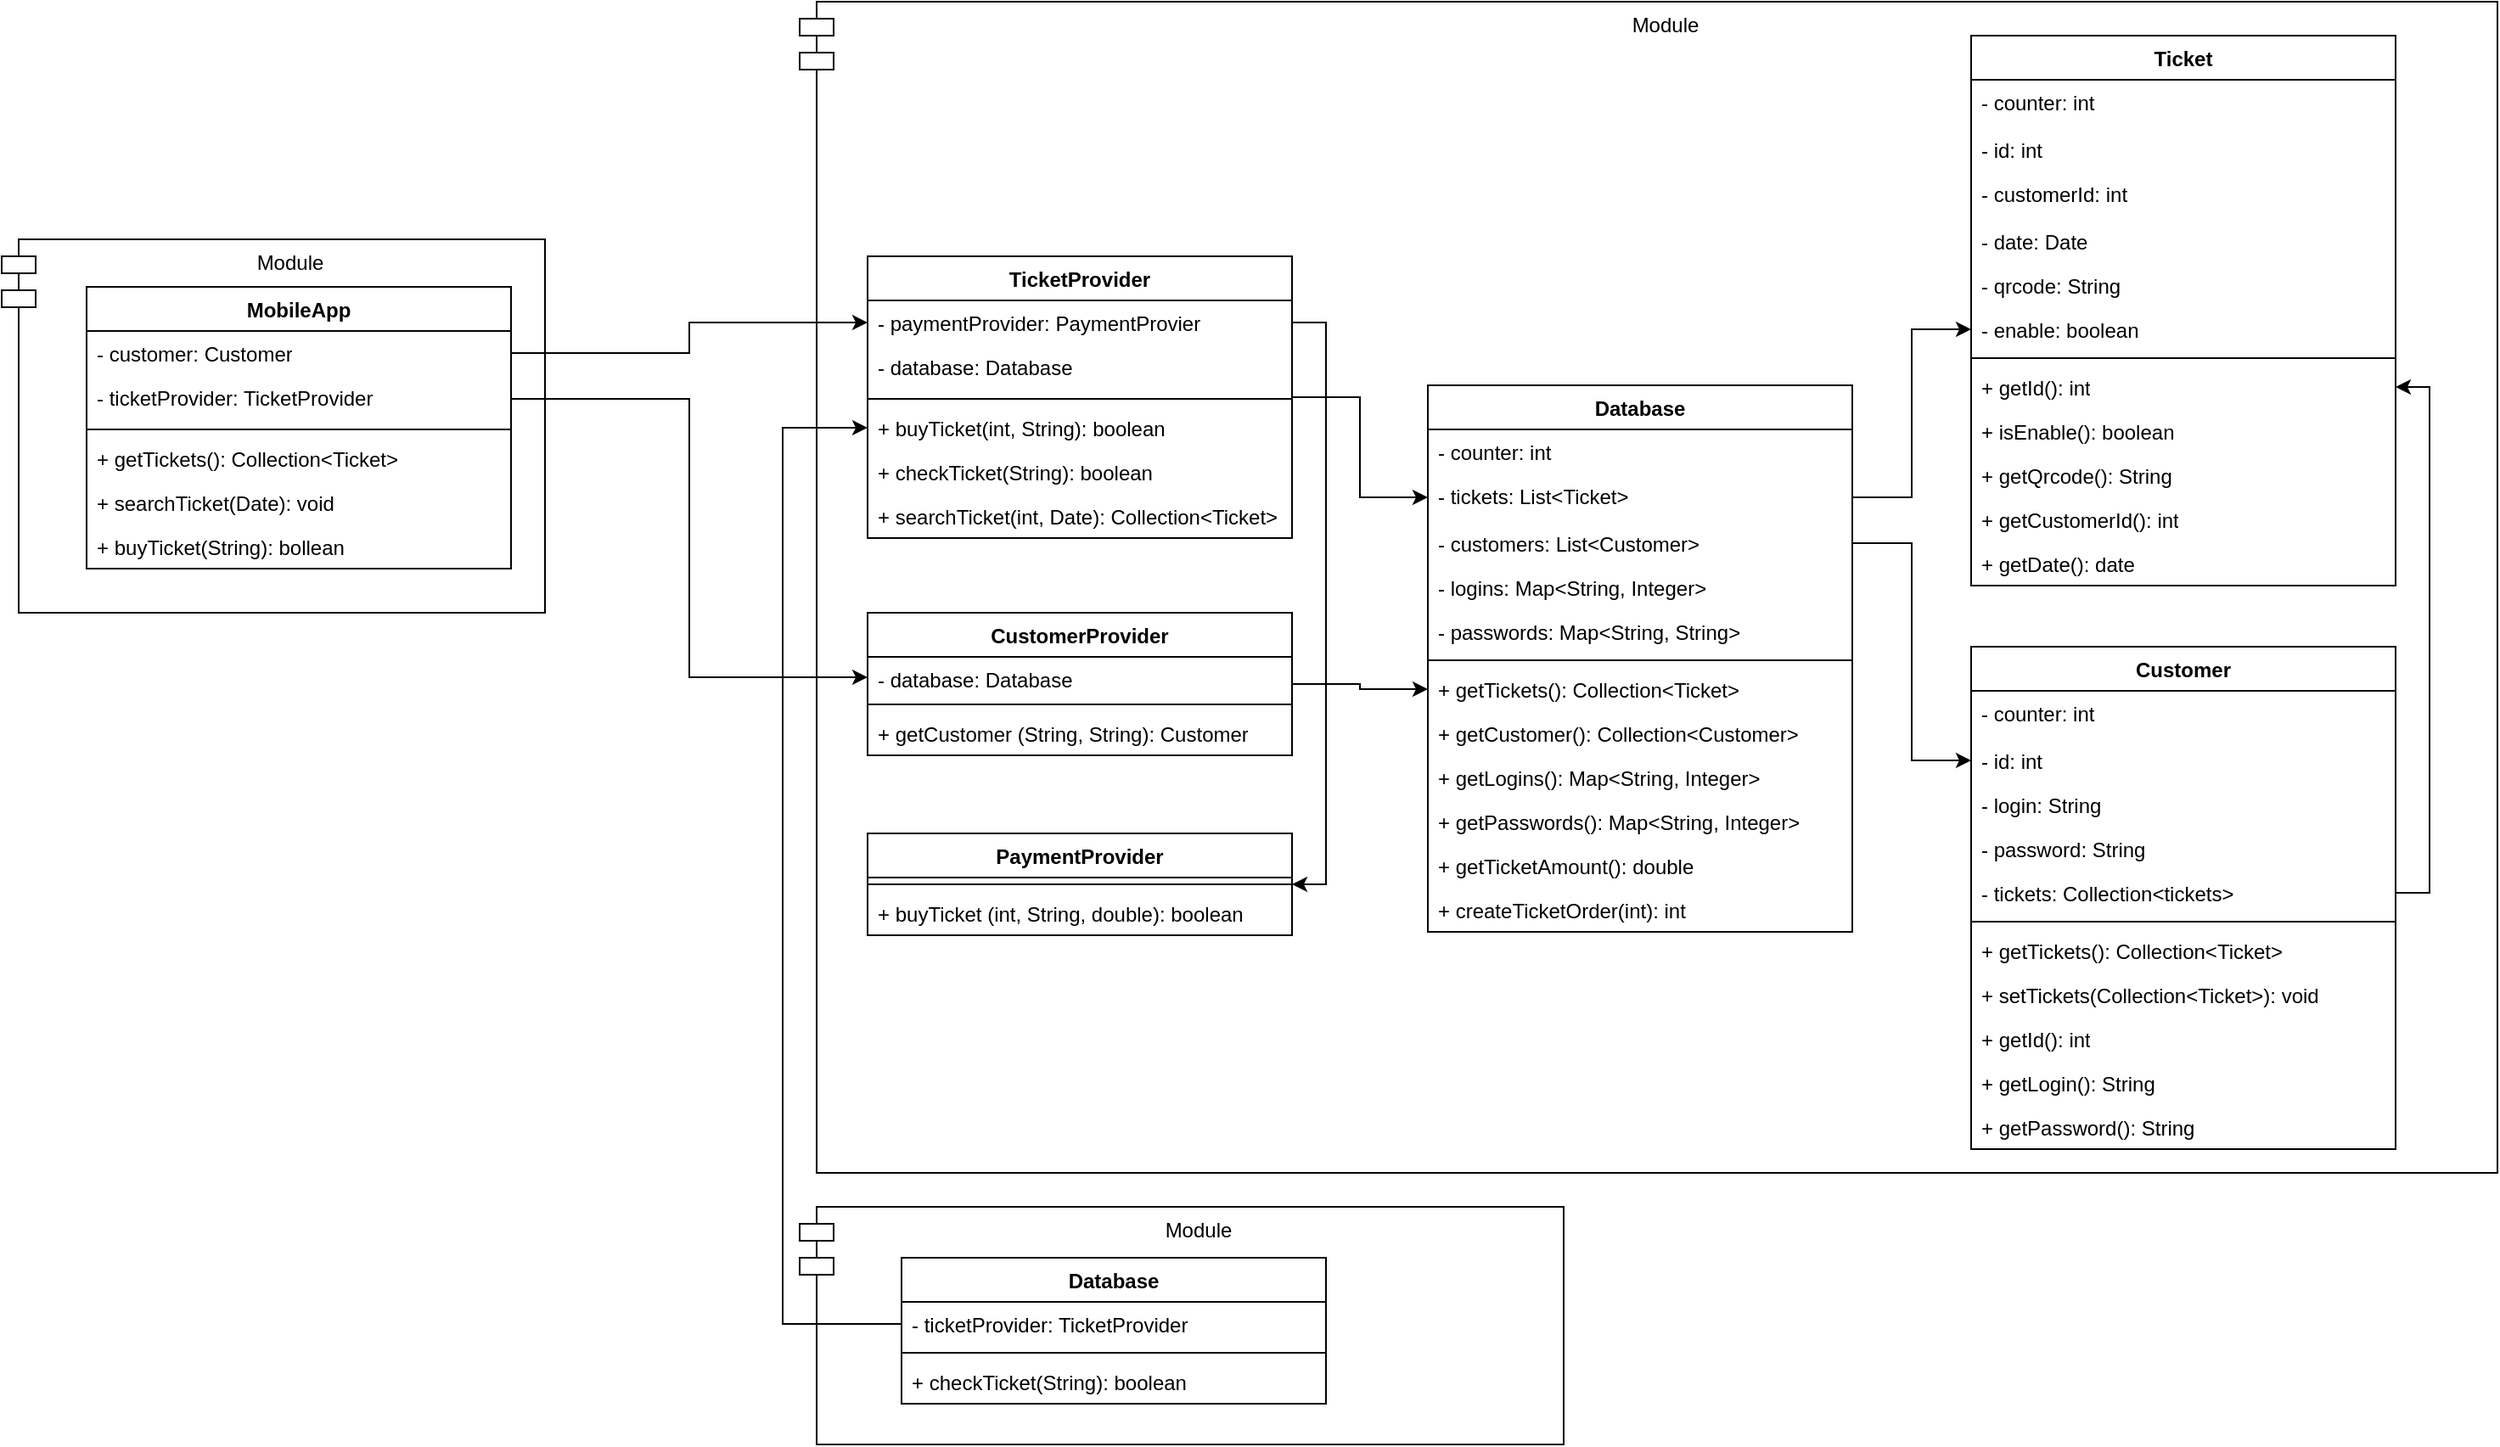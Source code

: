 <mxfile version="24.6.4" type="device">
  <diagram name="Страница — 1" id="zqIkVAcDakqeTEc9DJLS">
    <mxGraphModel dx="1611" dy="1867" grid="1" gridSize="10" guides="1" tooltips="1" connect="1" arrows="1" fold="1" page="1" pageScale="1" pageWidth="827" pageHeight="1169" math="0" shadow="0">
      <root>
        <mxCell id="0" />
        <mxCell id="1" parent="0" />
        <mxCell id="T_Wbyqtyos_EMi7U9pQF-1" value="Module" style="shape=module;align=left;spacingLeft=20;align=center;verticalAlign=top;whiteSpace=wrap;html=1;" parent="1" vertex="1">
          <mxGeometry x="510" y="-80" width="1000" height="690" as="geometry" />
        </mxCell>
        <mxCell id="T_Wbyqtyos_EMi7U9pQF-36" style="edgeStyle=orthogonalEdgeStyle;rounded=0;orthogonalLoop=1;jettySize=auto;html=1;entryX=0;entryY=0.5;entryDx=0;entryDy=0;" parent="1" source="T_Wbyqtyos_EMi7U9pQF-6" target="T_Wbyqtyos_EMi7U9pQF-26" edge="1">
          <mxGeometry relative="1" as="geometry" />
        </mxCell>
        <mxCell id="T_Wbyqtyos_EMi7U9pQF-6" value="TicketProvider" style="swimlane;fontStyle=1;align=center;verticalAlign=top;childLayout=stackLayout;horizontal=1;startSize=26;horizontalStack=0;resizeParent=1;resizeParentMax=0;resizeLast=0;collapsible=1;marginBottom=0;whiteSpace=wrap;html=1;" parent="1" vertex="1">
          <mxGeometry x="550" y="70" width="250" height="166" as="geometry" />
        </mxCell>
        <mxCell id="T_Wbyqtyos_EMi7U9pQF-10" value="- paymentProvider: PaymentProvier" style="text;strokeColor=none;fillColor=none;align=left;verticalAlign=top;spacingLeft=4;spacingRight=4;overflow=hidden;rotatable=0;points=[[0,0.5],[1,0.5]];portConstraint=eastwest;whiteSpace=wrap;html=1;" parent="T_Wbyqtyos_EMi7U9pQF-6" vertex="1">
          <mxGeometry y="26" width="250" height="26" as="geometry" />
        </mxCell>
        <mxCell id="T_Wbyqtyos_EMi7U9pQF-7" value="- database: Database" style="text;strokeColor=none;fillColor=none;align=left;verticalAlign=top;spacingLeft=4;spacingRight=4;overflow=hidden;rotatable=0;points=[[0,0.5],[1,0.5]];portConstraint=eastwest;whiteSpace=wrap;html=1;" parent="T_Wbyqtyos_EMi7U9pQF-6" vertex="1">
          <mxGeometry y="52" width="250" height="28" as="geometry" />
        </mxCell>
        <mxCell id="T_Wbyqtyos_EMi7U9pQF-8" value="" style="line;strokeWidth=1;fillColor=none;align=left;verticalAlign=middle;spacingTop=-1;spacingLeft=3;spacingRight=3;rotatable=0;labelPosition=right;points=[];portConstraint=eastwest;strokeColor=inherit;" parent="T_Wbyqtyos_EMi7U9pQF-6" vertex="1">
          <mxGeometry y="80" width="250" height="8" as="geometry" />
        </mxCell>
        <mxCell id="T_Wbyqtyos_EMi7U9pQF-12" value="+ buyTicket(int, String): boolean" style="text;strokeColor=none;fillColor=none;align=left;verticalAlign=top;spacingLeft=4;spacingRight=4;overflow=hidden;rotatable=0;points=[[0,0.5],[1,0.5]];portConstraint=eastwest;whiteSpace=wrap;html=1;" parent="T_Wbyqtyos_EMi7U9pQF-6" vertex="1">
          <mxGeometry y="88" width="250" height="26" as="geometry" />
        </mxCell>
        <mxCell id="T_Wbyqtyos_EMi7U9pQF-11" value="+ checkTicket(String): boolean" style="text;strokeColor=none;fillColor=none;align=left;verticalAlign=top;spacingLeft=4;spacingRight=4;overflow=hidden;rotatable=0;points=[[0,0.5],[1,0.5]];portConstraint=eastwest;whiteSpace=wrap;html=1;" parent="T_Wbyqtyos_EMi7U9pQF-6" vertex="1">
          <mxGeometry y="114" width="250" height="26" as="geometry" />
        </mxCell>
        <mxCell id="T_Wbyqtyos_EMi7U9pQF-9" value="+ searchTicket(int, Date): Collection&amp;lt;Ticket&amp;gt;" style="text;strokeColor=none;fillColor=none;align=left;verticalAlign=top;spacingLeft=4;spacingRight=4;overflow=hidden;rotatable=0;points=[[0,0.5],[1,0.5]];portConstraint=eastwest;whiteSpace=wrap;html=1;" parent="T_Wbyqtyos_EMi7U9pQF-6" vertex="1">
          <mxGeometry y="140" width="250" height="26" as="geometry" />
        </mxCell>
        <mxCell id="T_Wbyqtyos_EMi7U9pQF-37" style="edgeStyle=orthogonalEdgeStyle;rounded=0;orthogonalLoop=1;jettySize=auto;html=1;entryX=0;entryY=0.5;entryDx=0;entryDy=0;" parent="1" source="T_Wbyqtyos_EMi7U9pQF-13" target="T_Wbyqtyos_EMi7U9pQF-28" edge="1">
          <mxGeometry relative="1" as="geometry" />
        </mxCell>
        <mxCell id="T_Wbyqtyos_EMi7U9pQF-13" value="CustomerProvider" style="swimlane;fontStyle=1;align=center;verticalAlign=top;childLayout=stackLayout;horizontal=1;startSize=26;horizontalStack=0;resizeParent=1;resizeParentMax=0;resizeLast=0;collapsible=1;marginBottom=0;whiteSpace=wrap;html=1;" parent="1" vertex="1">
          <mxGeometry x="550" y="280" width="250" height="84" as="geometry" />
        </mxCell>
        <mxCell id="T_Wbyqtyos_EMi7U9pQF-15" value="- database: Database" style="text;strokeColor=none;fillColor=none;align=left;verticalAlign=top;spacingLeft=4;spacingRight=4;overflow=hidden;rotatable=0;points=[[0,0.5],[1,0.5]];portConstraint=eastwest;whiteSpace=wrap;html=1;" parent="T_Wbyqtyos_EMi7U9pQF-13" vertex="1">
          <mxGeometry y="26" width="250" height="24" as="geometry" />
        </mxCell>
        <mxCell id="T_Wbyqtyos_EMi7U9pQF-16" value="" style="line;strokeWidth=1;fillColor=none;align=left;verticalAlign=middle;spacingTop=-1;spacingLeft=3;spacingRight=3;rotatable=0;labelPosition=right;points=[];portConstraint=eastwest;strokeColor=inherit;" parent="T_Wbyqtyos_EMi7U9pQF-13" vertex="1">
          <mxGeometry y="50" width="250" height="8" as="geometry" />
        </mxCell>
        <mxCell id="T_Wbyqtyos_EMi7U9pQF-17" value="+ getCustomer (String, String): Customer" style="text;strokeColor=none;fillColor=none;align=left;verticalAlign=top;spacingLeft=4;spacingRight=4;overflow=hidden;rotatable=0;points=[[0,0.5],[1,0.5]];portConstraint=eastwest;whiteSpace=wrap;html=1;" parent="T_Wbyqtyos_EMi7U9pQF-13" vertex="1">
          <mxGeometry y="58" width="250" height="26" as="geometry" />
        </mxCell>
        <mxCell id="T_Wbyqtyos_EMi7U9pQF-20" value="PaymentProvider" style="swimlane;fontStyle=1;align=center;verticalAlign=top;childLayout=stackLayout;horizontal=1;startSize=26;horizontalStack=0;resizeParent=1;resizeParentMax=0;resizeLast=0;collapsible=1;marginBottom=0;whiteSpace=wrap;html=1;" parent="1" vertex="1">
          <mxGeometry x="550" y="410" width="250" height="60" as="geometry" />
        </mxCell>
        <mxCell id="T_Wbyqtyos_EMi7U9pQF-22" value="" style="line;strokeWidth=1;fillColor=none;align=left;verticalAlign=middle;spacingTop=-1;spacingLeft=3;spacingRight=3;rotatable=0;labelPosition=right;points=[];portConstraint=eastwest;strokeColor=inherit;" parent="T_Wbyqtyos_EMi7U9pQF-20" vertex="1">
          <mxGeometry y="26" width="250" height="8" as="geometry" />
        </mxCell>
        <mxCell id="T_Wbyqtyos_EMi7U9pQF-23" value="+ buyTicket (int, String, double): boolean" style="text;strokeColor=none;fillColor=none;align=left;verticalAlign=top;spacingLeft=4;spacingRight=4;overflow=hidden;rotatable=0;points=[[0,0.5],[1,0.5]];portConstraint=eastwest;whiteSpace=wrap;html=1;" parent="T_Wbyqtyos_EMi7U9pQF-20" vertex="1">
          <mxGeometry y="34" width="250" height="26" as="geometry" />
        </mxCell>
        <mxCell id="T_Wbyqtyos_EMi7U9pQF-24" value="Database" style="swimlane;fontStyle=1;align=center;verticalAlign=top;childLayout=stackLayout;horizontal=1;startSize=26;horizontalStack=0;resizeParent=1;resizeParentMax=0;resizeLast=0;collapsible=1;marginBottom=0;whiteSpace=wrap;html=1;" parent="1" vertex="1">
          <mxGeometry x="880" y="146" width="250" height="322" as="geometry">
            <mxRectangle x="880" y="146" width="90" height="30" as="alternateBounds" />
          </mxGeometry>
        </mxCell>
        <mxCell id="T_Wbyqtyos_EMi7U9pQF-25" value="- counter: int" style="text;strokeColor=none;fillColor=none;align=left;verticalAlign=top;spacingLeft=4;spacingRight=4;overflow=hidden;rotatable=0;points=[[0,0.5],[1,0.5]];portConstraint=eastwest;whiteSpace=wrap;html=1;" parent="T_Wbyqtyos_EMi7U9pQF-24" vertex="1">
          <mxGeometry y="26" width="250" height="26" as="geometry" />
        </mxCell>
        <mxCell id="T_Wbyqtyos_EMi7U9pQF-26" value="- tickets: List&amp;lt;Ticket&amp;gt;" style="text;strokeColor=none;fillColor=none;align=left;verticalAlign=top;spacingLeft=4;spacingRight=4;overflow=hidden;rotatable=0;points=[[0,0.5],[1,0.5]];portConstraint=eastwest;whiteSpace=wrap;html=1;" parent="T_Wbyqtyos_EMi7U9pQF-24" vertex="1">
          <mxGeometry y="52" width="250" height="28" as="geometry" />
        </mxCell>
        <mxCell id="T_Wbyqtyos_EMi7U9pQF-32" value="- customers: List&amp;lt;Customer&amp;gt;" style="text;strokeColor=none;fillColor=none;align=left;verticalAlign=top;spacingLeft=4;spacingRight=4;overflow=hidden;rotatable=0;points=[[0,0.5],[1,0.5]];portConstraint=eastwest;whiteSpace=wrap;html=1;" parent="T_Wbyqtyos_EMi7U9pQF-24" vertex="1">
          <mxGeometry y="80" width="250" height="26" as="geometry" />
        </mxCell>
        <mxCell id="o9EjNWiGaZ56FwfEbXAb-2" value="- logins: Map&amp;lt;String, Integer&amp;gt;" style="text;strokeColor=none;fillColor=none;align=left;verticalAlign=top;spacingLeft=4;spacingRight=4;overflow=hidden;rotatable=0;points=[[0,0.5],[1,0.5]];portConstraint=eastwest;whiteSpace=wrap;html=1;" vertex="1" parent="T_Wbyqtyos_EMi7U9pQF-24">
          <mxGeometry y="106" width="250" height="26" as="geometry" />
        </mxCell>
        <mxCell id="o9EjNWiGaZ56FwfEbXAb-3" value="- passwords: Map&amp;lt;String, String&amp;gt;" style="text;strokeColor=none;fillColor=none;align=left;verticalAlign=top;spacingLeft=4;spacingRight=4;overflow=hidden;rotatable=0;points=[[0,0.5],[1,0.5]];portConstraint=eastwest;whiteSpace=wrap;html=1;" vertex="1" parent="T_Wbyqtyos_EMi7U9pQF-24">
          <mxGeometry y="132" width="250" height="26" as="geometry" />
        </mxCell>
        <mxCell id="T_Wbyqtyos_EMi7U9pQF-27" value="" style="line;strokeWidth=1;fillColor=none;align=left;verticalAlign=middle;spacingTop=-1;spacingLeft=3;spacingRight=3;rotatable=0;labelPosition=right;points=[];portConstraint=eastwest;strokeColor=inherit;" parent="T_Wbyqtyos_EMi7U9pQF-24" vertex="1">
          <mxGeometry y="158" width="250" height="8" as="geometry" />
        </mxCell>
        <mxCell id="T_Wbyqtyos_EMi7U9pQF-28" value="+ getTickets(): Collection&amp;lt;Ticket&amp;gt;" style="text;strokeColor=none;fillColor=none;align=left;verticalAlign=top;spacingLeft=4;spacingRight=4;overflow=hidden;rotatable=0;points=[[0,0.5],[1,0.5]];portConstraint=eastwest;whiteSpace=wrap;html=1;" parent="T_Wbyqtyos_EMi7U9pQF-24" vertex="1">
          <mxGeometry y="166" width="250" height="26" as="geometry" />
        </mxCell>
        <mxCell id="T_Wbyqtyos_EMi7U9pQF-29" value="+ getCustomer(): Collection&amp;lt;Customer&amp;gt;" style="text;strokeColor=none;fillColor=none;align=left;verticalAlign=top;spacingLeft=4;spacingRight=4;overflow=hidden;rotatable=0;points=[[0,0.5],[1,0.5]];portConstraint=eastwest;whiteSpace=wrap;html=1;" parent="T_Wbyqtyos_EMi7U9pQF-24" vertex="1">
          <mxGeometry y="192" width="250" height="26" as="geometry" />
        </mxCell>
        <mxCell id="o9EjNWiGaZ56FwfEbXAb-4" value="+ getLogins(): Map&amp;lt;String, Integer&amp;gt;" style="text;strokeColor=none;fillColor=none;align=left;verticalAlign=top;spacingLeft=4;spacingRight=4;overflow=hidden;rotatable=0;points=[[0,0.5],[1,0.5]];portConstraint=eastwest;whiteSpace=wrap;html=1;" vertex="1" parent="T_Wbyqtyos_EMi7U9pQF-24">
          <mxGeometry y="218" width="250" height="26" as="geometry" />
        </mxCell>
        <mxCell id="o9EjNWiGaZ56FwfEbXAb-5" value="+ getPasswords(): Map&amp;lt;String, Integer&amp;gt;" style="text;strokeColor=none;fillColor=none;align=left;verticalAlign=top;spacingLeft=4;spacingRight=4;overflow=hidden;rotatable=0;points=[[0,0.5],[1,0.5]];portConstraint=eastwest;whiteSpace=wrap;html=1;" vertex="1" parent="T_Wbyqtyos_EMi7U9pQF-24">
          <mxGeometry y="244" width="250" height="26" as="geometry" />
        </mxCell>
        <mxCell id="T_Wbyqtyos_EMi7U9pQF-30" value="+ getTicketAmount(): double" style="text;strokeColor=none;fillColor=none;align=left;verticalAlign=top;spacingLeft=4;spacingRight=4;overflow=hidden;rotatable=0;points=[[0,0.5],[1,0.5]];portConstraint=eastwest;whiteSpace=wrap;html=1;" parent="T_Wbyqtyos_EMi7U9pQF-24" vertex="1">
          <mxGeometry y="270" width="250" height="26" as="geometry" />
        </mxCell>
        <mxCell id="T_Wbyqtyos_EMi7U9pQF-33" value="+ createTicketOrder(int): int" style="text;strokeColor=none;fillColor=none;align=left;verticalAlign=top;spacingLeft=4;spacingRight=4;overflow=hidden;rotatable=0;points=[[0,0.5],[1,0.5]];portConstraint=eastwest;whiteSpace=wrap;html=1;" parent="T_Wbyqtyos_EMi7U9pQF-24" vertex="1">
          <mxGeometry y="296" width="250" height="26" as="geometry" />
        </mxCell>
        <mxCell id="T_Wbyqtyos_EMi7U9pQF-40" style="edgeStyle=orthogonalEdgeStyle;rounded=0;orthogonalLoop=1;jettySize=auto;html=1;exitX=1;exitY=0.5;exitDx=0;exitDy=0;entryX=1;entryY=0.5;entryDx=0;entryDy=0;" parent="1" source="T_Wbyqtyos_EMi7U9pQF-10" target="T_Wbyqtyos_EMi7U9pQF-20" edge="1">
          <mxGeometry relative="1" as="geometry" />
        </mxCell>
        <mxCell id="T_Wbyqtyos_EMi7U9pQF-51" value="Module" style="shape=module;align=left;spacingLeft=20;align=center;verticalAlign=top;whiteSpace=wrap;html=1;" parent="1" vertex="1">
          <mxGeometry x="510" y="630" width="450" height="140" as="geometry" />
        </mxCell>
        <mxCell id="T_Wbyqtyos_EMi7U9pQF-52" value="Database" style="swimlane;fontStyle=1;align=center;verticalAlign=top;childLayout=stackLayout;horizontal=1;startSize=26;horizontalStack=0;resizeParent=1;resizeParentMax=0;resizeLast=0;collapsible=1;marginBottom=0;whiteSpace=wrap;html=1;" parent="1" vertex="1">
          <mxGeometry x="570" y="660" width="250" height="86" as="geometry" />
        </mxCell>
        <mxCell id="T_Wbyqtyos_EMi7U9pQF-53" value="- ticketProvider: TicketProvider" style="text;strokeColor=none;fillColor=none;align=left;verticalAlign=top;spacingLeft=4;spacingRight=4;overflow=hidden;rotatable=0;points=[[0,0.5],[1,0.5]];portConstraint=eastwest;whiteSpace=wrap;html=1;" parent="T_Wbyqtyos_EMi7U9pQF-52" vertex="1">
          <mxGeometry y="26" width="250" height="26" as="geometry" />
        </mxCell>
        <mxCell id="T_Wbyqtyos_EMi7U9pQF-56" value="" style="line;strokeWidth=1;fillColor=none;align=left;verticalAlign=middle;spacingTop=-1;spacingLeft=3;spacingRight=3;rotatable=0;labelPosition=right;points=[];portConstraint=eastwest;strokeColor=inherit;" parent="T_Wbyqtyos_EMi7U9pQF-52" vertex="1">
          <mxGeometry y="52" width="250" height="8" as="geometry" />
        </mxCell>
        <mxCell id="T_Wbyqtyos_EMi7U9pQF-57" value="+ checkTicket(String): boolean" style="text;strokeColor=none;fillColor=none;align=left;verticalAlign=top;spacingLeft=4;spacingRight=4;overflow=hidden;rotatable=0;points=[[0,0.5],[1,0.5]];portConstraint=eastwest;whiteSpace=wrap;html=1;" parent="T_Wbyqtyos_EMi7U9pQF-52" vertex="1">
          <mxGeometry y="60" width="250" height="26" as="geometry" />
        </mxCell>
        <mxCell id="T_Wbyqtyos_EMi7U9pQF-61" style="edgeStyle=orthogonalEdgeStyle;rounded=0;orthogonalLoop=1;jettySize=auto;html=1;exitX=0;exitY=0.5;exitDx=0;exitDy=0;entryX=0;entryY=0.5;entryDx=0;entryDy=0;" parent="1" source="T_Wbyqtyos_EMi7U9pQF-53" target="T_Wbyqtyos_EMi7U9pQF-12" edge="1">
          <mxGeometry relative="1" as="geometry">
            <Array as="points">
              <mxPoint x="500" y="699" />
              <mxPoint x="500" y="171" />
            </Array>
          </mxGeometry>
        </mxCell>
        <mxCell id="T_Wbyqtyos_EMi7U9pQF-62" value="Module" style="shape=module;align=left;spacingLeft=20;align=center;verticalAlign=top;whiteSpace=wrap;html=1;" parent="1" vertex="1">
          <mxGeometry x="40" y="60" width="320" height="220" as="geometry" />
        </mxCell>
        <mxCell id="T_Wbyqtyos_EMi7U9pQF-63" value="MobileApp" style="swimlane;fontStyle=1;align=center;verticalAlign=top;childLayout=stackLayout;horizontal=1;startSize=26;horizontalStack=0;resizeParent=1;resizeParentMax=0;resizeLast=0;collapsible=1;marginBottom=0;whiteSpace=wrap;html=1;" parent="1" vertex="1">
          <mxGeometry x="90" y="88" width="250" height="166" as="geometry" />
        </mxCell>
        <mxCell id="T_Wbyqtyos_EMi7U9pQF-64" value="- customer: Customer" style="text;strokeColor=none;fillColor=none;align=left;verticalAlign=top;spacingLeft=4;spacingRight=4;overflow=hidden;rotatable=0;points=[[0,0.5],[1,0.5]];portConstraint=eastwest;whiteSpace=wrap;html=1;" parent="T_Wbyqtyos_EMi7U9pQF-63" vertex="1">
          <mxGeometry y="26" width="250" height="26" as="geometry" />
        </mxCell>
        <mxCell id="T_Wbyqtyos_EMi7U9pQF-65" value="- ticketProvider: TicketProvider" style="text;strokeColor=none;fillColor=none;align=left;verticalAlign=top;spacingLeft=4;spacingRight=4;overflow=hidden;rotatable=0;points=[[0,0.5],[1,0.5]];portConstraint=eastwest;whiteSpace=wrap;html=1;" parent="T_Wbyqtyos_EMi7U9pQF-63" vertex="1">
          <mxGeometry y="52" width="250" height="28" as="geometry" />
        </mxCell>
        <mxCell id="T_Wbyqtyos_EMi7U9pQF-67" value="" style="line;strokeWidth=1;fillColor=none;align=left;verticalAlign=middle;spacingTop=-1;spacingLeft=3;spacingRight=3;rotatable=0;labelPosition=right;points=[];portConstraint=eastwest;strokeColor=inherit;" parent="T_Wbyqtyos_EMi7U9pQF-63" vertex="1">
          <mxGeometry y="80" width="250" height="8" as="geometry" />
        </mxCell>
        <mxCell id="T_Wbyqtyos_EMi7U9pQF-68" value="+ getTickets(): Collection&amp;lt;Ticket&amp;gt;" style="text;strokeColor=none;fillColor=none;align=left;verticalAlign=top;spacingLeft=4;spacingRight=4;overflow=hidden;rotatable=0;points=[[0,0.5],[1,0.5]];portConstraint=eastwest;whiteSpace=wrap;html=1;" parent="T_Wbyqtyos_EMi7U9pQF-63" vertex="1">
          <mxGeometry y="88" width="250" height="26" as="geometry" />
        </mxCell>
        <mxCell id="T_Wbyqtyos_EMi7U9pQF-69" value="+ searchTicket(Date): void" style="text;strokeColor=none;fillColor=none;align=left;verticalAlign=top;spacingLeft=4;spacingRight=4;overflow=hidden;rotatable=0;points=[[0,0.5],[1,0.5]];portConstraint=eastwest;whiteSpace=wrap;html=1;" parent="T_Wbyqtyos_EMi7U9pQF-63" vertex="1">
          <mxGeometry y="114" width="250" height="26" as="geometry" />
        </mxCell>
        <mxCell id="T_Wbyqtyos_EMi7U9pQF-70" value="+ buyTicket(String): bollean" style="text;strokeColor=none;fillColor=none;align=left;verticalAlign=top;spacingLeft=4;spacingRight=4;overflow=hidden;rotatable=0;points=[[0,0.5],[1,0.5]];portConstraint=eastwest;whiteSpace=wrap;html=1;" parent="T_Wbyqtyos_EMi7U9pQF-63" vertex="1">
          <mxGeometry y="140" width="250" height="26" as="geometry" />
        </mxCell>
        <mxCell id="T_Wbyqtyos_EMi7U9pQF-71" style="edgeStyle=orthogonalEdgeStyle;rounded=0;orthogonalLoop=1;jettySize=auto;html=1;exitX=1;exitY=0.5;exitDx=0;exitDy=0;entryX=0;entryY=0.5;entryDx=0;entryDy=0;" parent="1" source="T_Wbyqtyos_EMi7U9pQF-64" target="T_Wbyqtyos_EMi7U9pQF-10" edge="1">
          <mxGeometry relative="1" as="geometry" />
        </mxCell>
        <mxCell id="T_Wbyqtyos_EMi7U9pQF-72" style="edgeStyle=orthogonalEdgeStyle;rounded=0;orthogonalLoop=1;jettySize=auto;html=1;exitX=1;exitY=0.5;exitDx=0;exitDy=0;entryX=0;entryY=0.5;entryDx=0;entryDy=0;" parent="1" source="T_Wbyqtyos_EMi7U9pQF-65" target="T_Wbyqtyos_EMi7U9pQF-15" edge="1">
          <mxGeometry relative="1" as="geometry" />
        </mxCell>
        <mxCell id="T_Wbyqtyos_EMi7U9pQF-73" value="Ticket" style="swimlane;fontStyle=1;align=center;verticalAlign=top;childLayout=stackLayout;horizontal=1;startSize=26;horizontalStack=0;resizeParent=1;resizeParentMax=0;resizeLast=0;collapsible=1;marginBottom=0;whiteSpace=wrap;html=1;" parent="1" vertex="1">
          <mxGeometry x="1200" y="-60" width="250" height="324" as="geometry" />
        </mxCell>
        <mxCell id="T_Wbyqtyos_EMi7U9pQF-84" value="- counter: int" style="text;strokeColor=none;fillColor=none;align=left;verticalAlign=top;spacingLeft=4;spacingRight=4;overflow=hidden;rotatable=0;points=[[0,0.5],[1,0.5]];portConstraint=eastwest;whiteSpace=wrap;html=1;" parent="T_Wbyqtyos_EMi7U9pQF-73" vertex="1">
          <mxGeometry y="26" width="250" height="28" as="geometry" />
        </mxCell>
        <mxCell id="T_Wbyqtyos_EMi7U9pQF-74" value="- id: int" style="text;strokeColor=none;fillColor=none;align=left;verticalAlign=top;spacingLeft=4;spacingRight=4;overflow=hidden;rotatable=0;points=[[0,0.5],[1,0.5]];portConstraint=eastwest;whiteSpace=wrap;html=1;" parent="T_Wbyqtyos_EMi7U9pQF-73" vertex="1">
          <mxGeometry y="54" width="250" height="26" as="geometry" />
        </mxCell>
        <mxCell id="T_Wbyqtyos_EMi7U9pQF-75" value="- customerId: int" style="text;strokeColor=none;fillColor=none;align=left;verticalAlign=top;spacingLeft=4;spacingRight=4;overflow=hidden;rotatable=0;points=[[0,0.5],[1,0.5]];portConstraint=eastwest;whiteSpace=wrap;html=1;" parent="T_Wbyqtyos_EMi7U9pQF-73" vertex="1">
          <mxGeometry y="80" width="250" height="28" as="geometry" />
        </mxCell>
        <mxCell id="T_Wbyqtyos_EMi7U9pQF-76" value="- date: Date" style="text;strokeColor=none;fillColor=none;align=left;verticalAlign=top;spacingLeft=4;spacingRight=4;overflow=hidden;rotatable=0;points=[[0,0.5],[1,0.5]];portConstraint=eastwest;whiteSpace=wrap;html=1;" parent="T_Wbyqtyos_EMi7U9pQF-73" vertex="1">
          <mxGeometry y="108" width="250" height="26" as="geometry" />
        </mxCell>
        <mxCell id="T_Wbyqtyos_EMi7U9pQF-93" value="- qrcode: String" style="text;strokeColor=none;fillColor=none;align=left;verticalAlign=top;spacingLeft=4;spacingRight=4;overflow=hidden;rotatable=0;points=[[0,0.5],[1,0.5]];portConstraint=eastwest;whiteSpace=wrap;html=1;" parent="T_Wbyqtyos_EMi7U9pQF-73" vertex="1">
          <mxGeometry y="134" width="250" height="26" as="geometry" />
        </mxCell>
        <mxCell id="T_Wbyqtyos_EMi7U9pQF-92" value="- enable: boolean" style="text;strokeColor=none;fillColor=none;align=left;verticalAlign=top;spacingLeft=4;spacingRight=4;overflow=hidden;rotatable=0;points=[[0,0.5],[1,0.5]];portConstraint=eastwest;whiteSpace=wrap;html=1;" parent="T_Wbyqtyos_EMi7U9pQF-73" vertex="1">
          <mxGeometry y="160" width="250" height="26" as="geometry" />
        </mxCell>
        <mxCell id="T_Wbyqtyos_EMi7U9pQF-77" value="" style="line;strokeWidth=1;fillColor=none;align=left;verticalAlign=middle;spacingTop=-1;spacingLeft=3;spacingRight=3;rotatable=0;labelPosition=right;points=[];portConstraint=eastwest;strokeColor=inherit;" parent="T_Wbyqtyos_EMi7U9pQF-73" vertex="1">
          <mxGeometry y="186" width="250" height="8" as="geometry" />
        </mxCell>
        <mxCell id="T_Wbyqtyos_EMi7U9pQF-78" value="+ getId(): int" style="text;strokeColor=none;fillColor=none;align=left;verticalAlign=top;spacingLeft=4;spacingRight=4;overflow=hidden;rotatable=0;points=[[0,0.5],[1,0.5]];portConstraint=eastwest;whiteSpace=wrap;html=1;" parent="T_Wbyqtyos_EMi7U9pQF-73" vertex="1">
          <mxGeometry y="194" width="250" height="26" as="geometry" />
        </mxCell>
        <mxCell id="T_Wbyqtyos_EMi7U9pQF-94" value="+ isEnable(): boolean" style="text;strokeColor=none;fillColor=none;align=left;verticalAlign=top;spacingLeft=4;spacingRight=4;overflow=hidden;rotatable=0;points=[[0,0.5],[1,0.5]];portConstraint=eastwest;whiteSpace=wrap;html=1;" parent="T_Wbyqtyos_EMi7U9pQF-73" vertex="1">
          <mxGeometry y="220" width="250" height="26" as="geometry" />
        </mxCell>
        <mxCell id="T_Wbyqtyos_EMi7U9pQF-81" value="+ getQrcode(): String" style="text;strokeColor=none;fillColor=none;align=left;verticalAlign=top;spacingLeft=4;spacingRight=4;overflow=hidden;rotatable=0;points=[[0,0.5],[1,0.5]];portConstraint=eastwest;whiteSpace=wrap;html=1;" parent="T_Wbyqtyos_EMi7U9pQF-73" vertex="1">
          <mxGeometry y="246" width="250" height="26" as="geometry" />
        </mxCell>
        <mxCell id="T_Wbyqtyos_EMi7U9pQF-79" value="+ getCustomerId(): int" style="text;strokeColor=none;fillColor=none;align=left;verticalAlign=top;spacingLeft=4;spacingRight=4;overflow=hidden;rotatable=0;points=[[0,0.5],[1,0.5]];portConstraint=eastwest;whiteSpace=wrap;html=1;" parent="T_Wbyqtyos_EMi7U9pQF-73" vertex="1">
          <mxGeometry y="272" width="250" height="26" as="geometry" />
        </mxCell>
        <mxCell id="T_Wbyqtyos_EMi7U9pQF-80" value="+ getDate(): date" style="text;strokeColor=none;fillColor=none;align=left;verticalAlign=top;spacingLeft=4;spacingRight=4;overflow=hidden;rotatable=0;points=[[0,0.5],[1,0.5]];portConstraint=eastwest;whiteSpace=wrap;html=1;" parent="T_Wbyqtyos_EMi7U9pQF-73" vertex="1">
          <mxGeometry y="298" width="250" height="26" as="geometry" />
        </mxCell>
        <mxCell id="T_Wbyqtyos_EMi7U9pQF-82" value="Customer" style="swimlane;fontStyle=1;align=center;verticalAlign=top;childLayout=stackLayout;horizontal=1;startSize=26;horizontalStack=0;resizeParent=1;resizeParentMax=0;resizeLast=0;collapsible=1;marginBottom=0;whiteSpace=wrap;html=1;" parent="1" vertex="1">
          <mxGeometry x="1200" y="300" width="250" height="296" as="geometry" />
        </mxCell>
        <mxCell id="o9EjNWiGaZ56FwfEbXAb-1" value="- counter: int" style="text;strokeColor=none;fillColor=none;align=left;verticalAlign=top;spacingLeft=4;spacingRight=4;overflow=hidden;rotatable=0;points=[[0,0.5],[1,0.5]];portConstraint=eastwest;whiteSpace=wrap;html=1;" vertex="1" parent="T_Wbyqtyos_EMi7U9pQF-82">
          <mxGeometry y="26" width="250" height="28" as="geometry" />
        </mxCell>
        <mxCell id="T_Wbyqtyos_EMi7U9pQF-83" value="- id: int" style="text;strokeColor=none;fillColor=none;align=left;verticalAlign=top;spacingLeft=4;spacingRight=4;overflow=hidden;rotatable=0;points=[[0,0.5],[1,0.5]];portConstraint=eastwest;whiteSpace=wrap;html=1;" parent="T_Wbyqtyos_EMi7U9pQF-82" vertex="1">
          <mxGeometry y="54" width="250" height="26" as="geometry" />
        </mxCell>
        <mxCell id="o9EjNWiGaZ56FwfEbXAb-6" value="- login: String" style="text;strokeColor=none;fillColor=none;align=left;verticalAlign=top;spacingLeft=4;spacingRight=4;overflow=hidden;rotatable=0;points=[[0,0.5],[1,0.5]];portConstraint=eastwest;whiteSpace=wrap;html=1;" vertex="1" parent="T_Wbyqtyos_EMi7U9pQF-82">
          <mxGeometry y="80" width="250" height="26" as="geometry" />
        </mxCell>
        <mxCell id="o9EjNWiGaZ56FwfEbXAb-7" value="- password: String" style="text;strokeColor=none;fillColor=none;align=left;verticalAlign=top;spacingLeft=4;spacingRight=4;overflow=hidden;rotatable=0;points=[[0,0.5],[1,0.5]];portConstraint=eastwest;whiteSpace=wrap;html=1;" vertex="1" parent="T_Wbyqtyos_EMi7U9pQF-82">
          <mxGeometry y="106" width="250" height="26" as="geometry" />
        </mxCell>
        <mxCell id="T_Wbyqtyos_EMi7U9pQF-85" value="- tickets: Collection&amp;lt;tickets&amp;gt;" style="text;strokeColor=none;fillColor=none;align=left;verticalAlign=top;spacingLeft=4;spacingRight=4;overflow=hidden;rotatable=0;points=[[0,0.5],[1,0.5]];portConstraint=eastwest;whiteSpace=wrap;html=1;" parent="T_Wbyqtyos_EMi7U9pQF-82" vertex="1">
          <mxGeometry y="132" width="250" height="26" as="geometry" />
        </mxCell>
        <mxCell id="T_Wbyqtyos_EMi7U9pQF-86" value="" style="line;strokeWidth=1;fillColor=none;align=left;verticalAlign=middle;spacingTop=-1;spacingLeft=3;spacingRight=3;rotatable=0;labelPosition=right;points=[];portConstraint=eastwest;strokeColor=inherit;" parent="T_Wbyqtyos_EMi7U9pQF-82" vertex="1">
          <mxGeometry y="158" width="250" height="8" as="geometry" />
        </mxCell>
        <mxCell id="T_Wbyqtyos_EMi7U9pQF-87" value="+ getTickets(): Collection&amp;lt;Ticket&amp;gt;" style="text;strokeColor=none;fillColor=none;align=left;verticalAlign=top;spacingLeft=4;spacingRight=4;overflow=hidden;rotatable=0;points=[[0,0.5],[1,0.5]];portConstraint=eastwest;whiteSpace=wrap;html=1;" parent="T_Wbyqtyos_EMi7U9pQF-82" vertex="1">
          <mxGeometry y="166" width="250" height="26" as="geometry" />
        </mxCell>
        <mxCell id="T_Wbyqtyos_EMi7U9pQF-88" value="+ setTickets(Collection&amp;lt;Ticket&amp;gt;): void&amp;nbsp;" style="text;strokeColor=none;fillColor=none;align=left;verticalAlign=top;spacingLeft=4;spacingRight=4;overflow=hidden;rotatable=0;points=[[0,0.5],[1,0.5]];portConstraint=eastwest;whiteSpace=wrap;html=1;" parent="T_Wbyqtyos_EMi7U9pQF-82" vertex="1">
          <mxGeometry y="192" width="250" height="26" as="geometry" />
        </mxCell>
        <mxCell id="T_Wbyqtyos_EMi7U9pQF-89" value="+ getId(): int" style="text;strokeColor=none;fillColor=none;align=left;verticalAlign=top;spacingLeft=4;spacingRight=4;overflow=hidden;rotatable=0;points=[[0,0.5],[1,0.5]];portConstraint=eastwest;whiteSpace=wrap;html=1;" parent="T_Wbyqtyos_EMi7U9pQF-82" vertex="1">
          <mxGeometry y="218" width="250" height="26" as="geometry" />
        </mxCell>
        <mxCell id="o9EjNWiGaZ56FwfEbXAb-8" value="+ getLogin(): String" style="text;strokeColor=none;fillColor=none;align=left;verticalAlign=top;spacingLeft=4;spacingRight=4;overflow=hidden;rotatable=0;points=[[0,0.5],[1,0.5]];portConstraint=eastwest;whiteSpace=wrap;html=1;" vertex="1" parent="T_Wbyqtyos_EMi7U9pQF-82">
          <mxGeometry y="244" width="250" height="26" as="geometry" />
        </mxCell>
        <mxCell id="o9EjNWiGaZ56FwfEbXAb-9" value="+ getPassword(): String" style="text;strokeColor=none;fillColor=none;align=left;verticalAlign=top;spacingLeft=4;spacingRight=4;overflow=hidden;rotatable=0;points=[[0,0.5],[1,0.5]];portConstraint=eastwest;whiteSpace=wrap;html=1;" vertex="1" parent="T_Wbyqtyos_EMi7U9pQF-82">
          <mxGeometry y="270" width="250" height="26" as="geometry" />
        </mxCell>
        <mxCell id="T_Wbyqtyos_EMi7U9pQF-91" style="edgeStyle=orthogonalEdgeStyle;rounded=0;orthogonalLoop=1;jettySize=auto;html=1;exitX=1;exitY=0.5;exitDx=0;exitDy=0;entryX=1;entryY=0.5;entryDx=0;entryDy=0;" parent="1" source="T_Wbyqtyos_EMi7U9pQF-85" target="T_Wbyqtyos_EMi7U9pQF-78" edge="1">
          <mxGeometry relative="1" as="geometry" />
        </mxCell>
        <mxCell id="T_Wbyqtyos_EMi7U9pQF-95" style="edgeStyle=orthogonalEdgeStyle;rounded=0;orthogonalLoop=1;jettySize=auto;html=1;exitX=1;exitY=0.5;exitDx=0;exitDy=0;entryX=0;entryY=0.5;entryDx=0;entryDy=0;" parent="1" source="T_Wbyqtyos_EMi7U9pQF-26" target="T_Wbyqtyos_EMi7U9pQF-92" edge="1">
          <mxGeometry relative="1" as="geometry" />
        </mxCell>
        <mxCell id="T_Wbyqtyos_EMi7U9pQF-96" style="edgeStyle=orthogonalEdgeStyle;rounded=0;orthogonalLoop=1;jettySize=auto;html=1;exitX=1;exitY=0.5;exitDx=0;exitDy=0;entryX=0;entryY=0.5;entryDx=0;entryDy=0;" parent="1" source="T_Wbyqtyos_EMi7U9pQF-32" target="T_Wbyqtyos_EMi7U9pQF-83" edge="1">
          <mxGeometry relative="1" as="geometry" />
        </mxCell>
      </root>
    </mxGraphModel>
  </diagram>
</mxfile>
